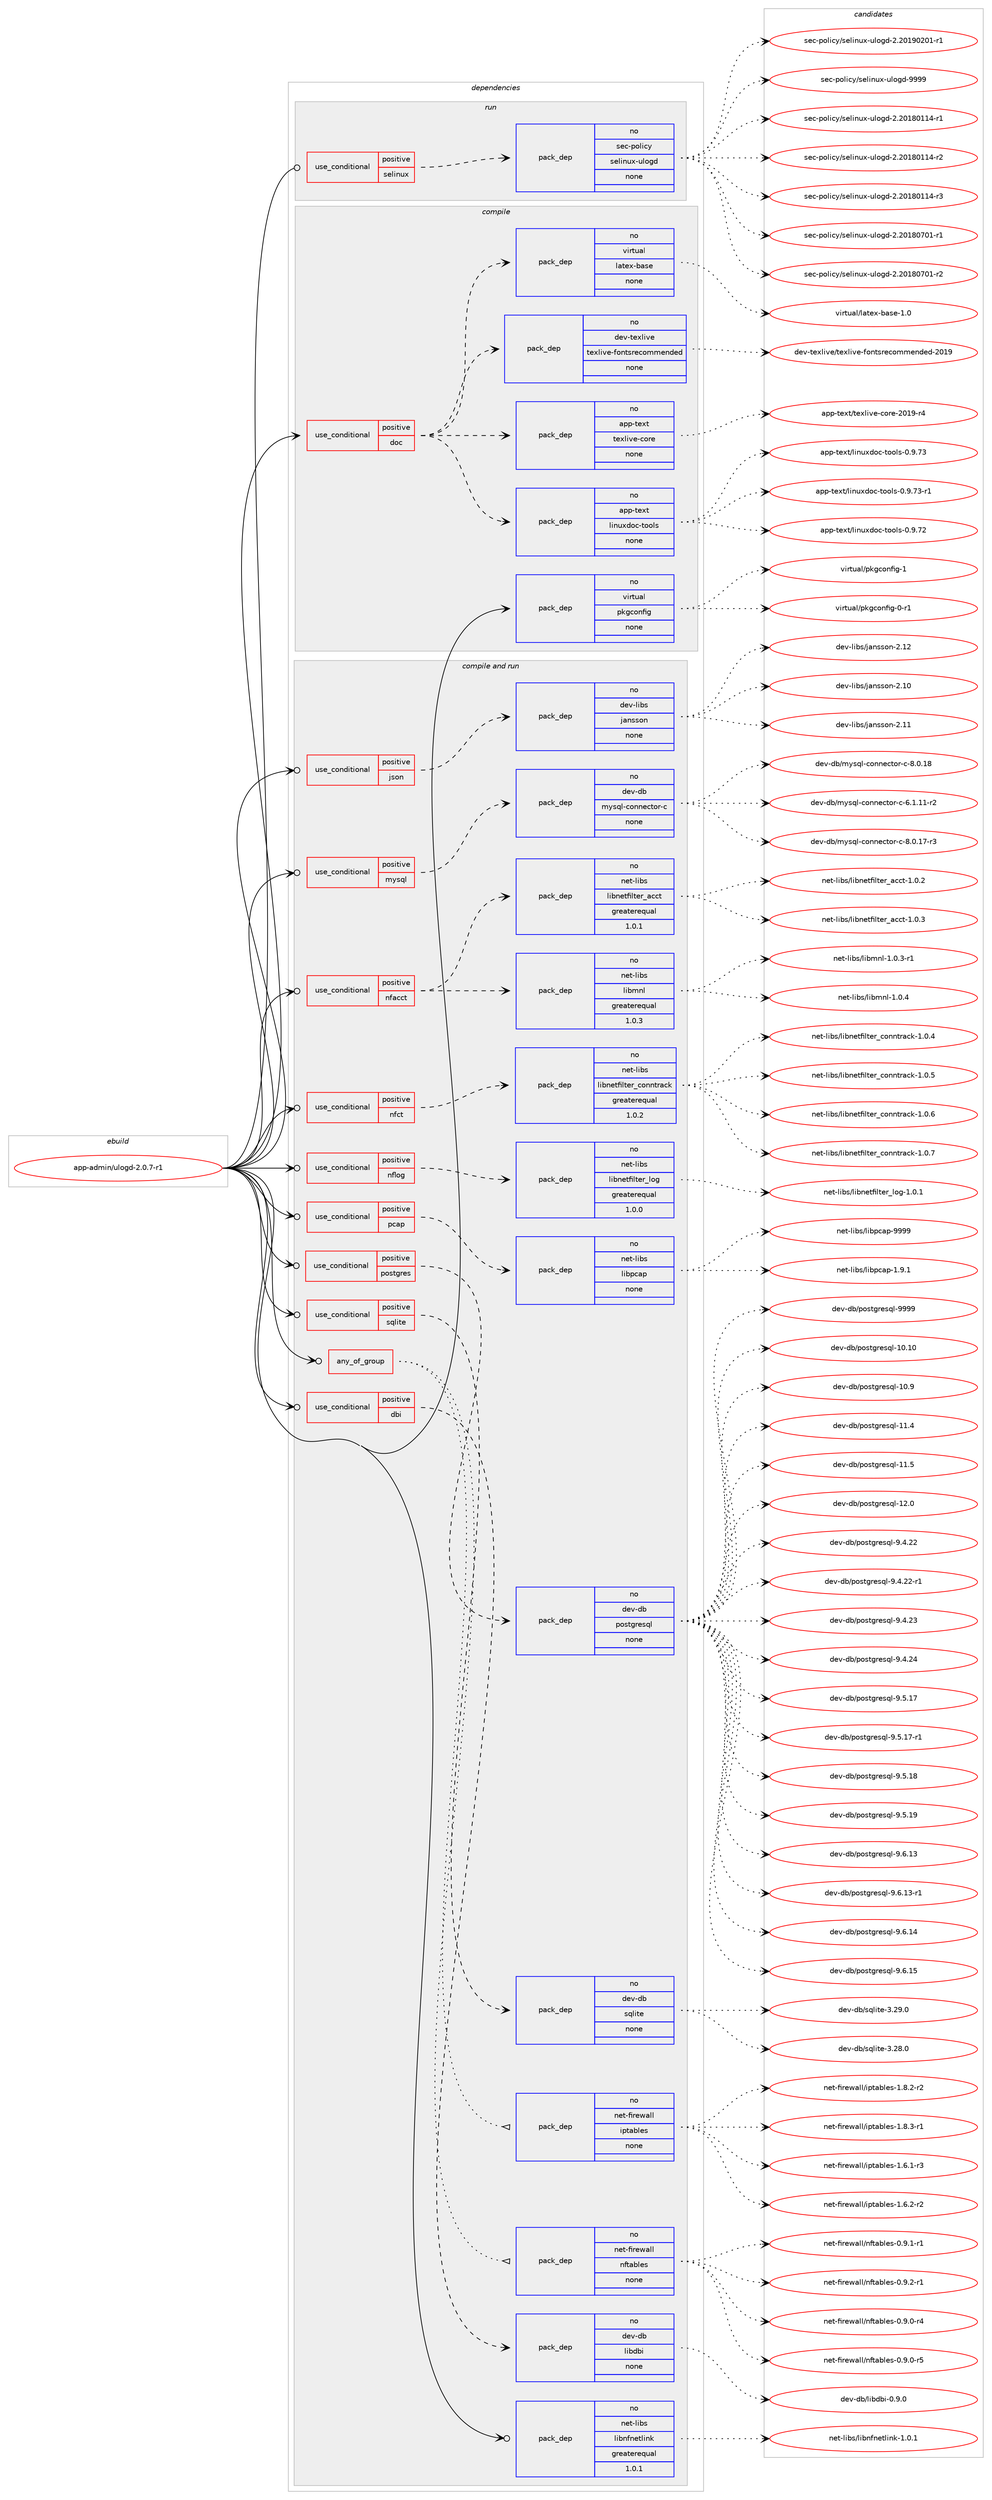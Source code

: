 digraph prolog {

# *************
# Graph options
# *************

newrank=true;
concentrate=true;
compound=true;
graph [rankdir=LR,fontname=Helvetica,fontsize=10,ranksep=1.5];#, ranksep=2.5, nodesep=0.2];
edge  [arrowhead=vee];
node  [fontname=Helvetica,fontsize=10];

# **********
# The ebuild
# **********

subgraph cluster_leftcol {
color=gray;
rank=same;
label=<<i>ebuild</i>>;
id [label="app-admin/ulogd-2.0.7-r1", color=red, width=4, href="../app-admin/ulogd-2.0.7-r1.svg"];
}

# ****************
# The dependencies
# ****************

subgraph cluster_midcol {
color=gray;
label=<<i>dependencies</i>>;
subgraph cluster_compile {
fillcolor="#eeeeee";
style=filled;
label=<<i>compile</i>>;
subgraph cond112450 {
dependency471806 [label=<<TABLE BORDER="0" CELLBORDER="1" CELLSPACING="0" CELLPADDING="4"><TR><TD ROWSPAN="3" CELLPADDING="10">use_conditional</TD></TR><TR><TD>positive</TD></TR><TR><TD>doc</TD></TR></TABLE>>, shape=none, color=red];
subgraph pack350802 {
dependency471807 [label=<<TABLE BORDER="0" CELLBORDER="1" CELLSPACING="0" CELLPADDING="4" WIDTH="220"><TR><TD ROWSPAN="6" CELLPADDING="30">pack_dep</TD></TR><TR><TD WIDTH="110">no</TD></TR><TR><TD>app-text</TD></TR><TR><TD>linuxdoc-tools</TD></TR><TR><TD>none</TD></TR><TR><TD></TD></TR></TABLE>>, shape=none, color=blue];
}
dependency471806:e -> dependency471807:w [weight=20,style="dashed",arrowhead="vee"];
subgraph pack350803 {
dependency471808 [label=<<TABLE BORDER="0" CELLBORDER="1" CELLSPACING="0" CELLPADDING="4" WIDTH="220"><TR><TD ROWSPAN="6" CELLPADDING="30">pack_dep</TD></TR><TR><TD WIDTH="110">no</TD></TR><TR><TD>app-text</TD></TR><TR><TD>texlive-core</TD></TR><TR><TD>none</TD></TR><TR><TD></TD></TR></TABLE>>, shape=none, color=blue];
}
dependency471806:e -> dependency471808:w [weight=20,style="dashed",arrowhead="vee"];
subgraph pack350804 {
dependency471809 [label=<<TABLE BORDER="0" CELLBORDER="1" CELLSPACING="0" CELLPADDING="4" WIDTH="220"><TR><TD ROWSPAN="6" CELLPADDING="30">pack_dep</TD></TR><TR><TD WIDTH="110">no</TD></TR><TR><TD>dev-texlive</TD></TR><TR><TD>texlive-fontsrecommended</TD></TR><TR><TD>none</TD></TR><TR><TD></TD></TR></TABLE>>, shape=none, color=blue];
}
dependency471806:e -> dependency471809:w [weight=20,style="dashed",arrowhead="vee"];
subgraph pack350805 {
dependency471810 [label=<<TABLE BORDER="0" CELLBORDER="1" CELLSPACING="0" CELLPADDING="4" WIDTH="220"><TR><TD ROWSPAN="6" CELLPADDING="30">pack_dep</TD></TR><TR><TD WIDTH="110">no</TD></TR><TR><TD>virtual</TD></TR><TR><TD>latex-base</TD></TR><TR><TD>none</TD></TR><TR><TD></TD></TR></TABLE>>, shape=none, color=blue];
}
dependency471806:e -> dependency471810:w [weight=20,style="dashed",arrowhead="vee"];
}
id:e -> dependency471806:w [weight=20,style="solid",arrowhead="vee"];
subgraph pack350806 {
dependency471811 [label=<<TABLE BORDER="0" CELLBORDER="1" CELLSPACING="0" CELLPADDING="4" WIDTH="220"><TR><TD ROWSPAN="6" CELLPADDING="30">pack_dep</TD></TR><TR><TD WIDTH="110">no</TD></TR><TR><TD>virtual</TD></TR><TR><TD>pkgconfig</TD></TR><TR><TD>none</TD></TR><TR><TD></TD></TR></TABLE>>, shape=none, color=blue];
}
id:e -> dependency471811:w [weight=20,style="solid",arrowhead="vee"];
}
subgraph cluster_compileandrun {
fillcolor="#eeeeee";
style=filled;
label=<<i>compile and run</i>>;
subgraph any8253 {
dependency471812 [label=<<TABLE BORDER="0" CELLBORDER="1" CELLSPACING="0" CELLPADDING="4"><TR><TD CELLPADDING="10">any_of_group</TD></TR></TABLE>>, shape=none, color=red];subgraph pack350807 {
dependency471813 [label=<<TABLE BORDER="0" CELLBORDER="1" CELLSPACING="0" CELLPADDING="4" WIDTH="220"><TR><TD ROWSPAN="6" CELLPADDING="30">pack_dep</TD></TR><TR><TD WIDTH="110">no</TD></TR><TR><TD>net-firewall</TD></TR><TR><TD>iptables</TD></TR><TR><TD>none</TD></TR><TR><TD></TD></TR></TABLE>>, shape=none, color=blue];
}
dependency471812:e -> dependency471813:w [weight=20,style="dotted",arrowhead="oinv"];
subgraph pack350808 {
dependency471814 [label=<<TABLE BORDER="0" CELLBORDER="1" CELLSPACING="0" CELLPADDING="4" WIDTH="220"><TR><TD ROWSPAN="6" CELLPADDING="30">pack_dep</TD></TR><TR><TD WIDTH="110">no</TD></TR><TR><TD>net-firewall</TD></TR><TR><TD>nftables</TD></TR><TR><TD>none</TD></TR><TR><TD></TD></TR></TABLE>>, shape=none, color=blue];
}
dependency471812:e -> dependency471814:w [weight=20,style="dotted",arrowhead="oinv"];
}
id:e -> dependency471812:w [weight=20,style="solid",arrowhead="odotvee"];
subgraph cond112451 {
dependency471815 [label=<<TABLE BORDER="0" CELLBORDER="1" CELLSPACING="0" CELLPADDING="4"><TR><TD ROWSPAN="3" CELLPADDING="10">use_conditional</TD></TR><TR><TD>positive</TD></TR><TR><TD>dbi</TD></TR></TABLE>>, shape=none, color=red];
subgraph pack350809 {
dependency471816 [label=<<TABLE BORDER="0" CELLBORDER="1" CELLSPACING="0" CELLPADDING="4" WIDTH="220"><TR><TD ROWSPAN="6" CELLPADDING="30">pack_dep</TD></TR><TR><TD WIDTH="110">no</TD></TR><TR><TD>dev-db</TD></TR><TR><TD>libdbi</TD></TR><TR><TD>none</TD></TR><TR><TD></TD></TR></TABLE>>, shape=none, color=blue];
}
dependency471815:e -> dependency471816:w [weight=20,style="dashed",arrowhead="vee"];
}
id:e -> dependency471815:w [weight=20,style="solid",arrowhead="odotvee"];
subgraph cond112452 {
dependency471817 [label=<<TABLE BORDER="0" CELLBORDER="1" CELLSPACING="0" CELLPADDING="4"><TR><TD ROWSPAN="3" CELLPADDING="10">use_conditional</TD></TR><TR><TD>positive</TD></TR><TR><TD>json</TD></TR></TABLE>>, shape=none, color=red];
subgraph pack350810 {
dependency471818 [label=<<TABLE BORDER="0" CELLBORDER="1" CELLSPACING="0" CELLPADDING="4" WIDTH="220"><TR><TD ROWSPAN="6" CELLPADDING="30">pack_dep</TD></TR><TR><TD WIDTH="110">no</TD></TR><TR><TD>dev-libs</TD></TR><TR><TD>jansson</TD></TR><TR><TD>none</TD></TR><TR><TD></TD></TR></TABLE>>, shape=none, color=blue];
}
dependency471817:e -> dependency471818:w [weight=20,style="dashed",arrowhead="vee"];
}
id:e -> dependency471817:w [weight=20,style="solid",arrowhead="odotvee"];
subgraph cond112453 {
dependency471819 [label=<<TABLE BORDER="0" CELLBORDER="1" CELLSPACING="0" CELLPADDING="4"><TR><TD ROWSPAN="3" CELLPADDING="10">use_conditional</TD></TR><TR><TD>positive</TD></TR><TR><TD>mysql</TD></TR></TABLE>>, shape=none, color=red];
subgraph pack350811 {
dependency471820 [label=<<TABLE BORDER="0" CELLBORDER="1" CELLSPACING="0" CELLPADDING="4" WIDTH="220"><TR><TD ROWSPAN="6" CELLPADDING="30">pack_dep</TD></TR><TR><TD WIDTH="110">no</TD></TR><TR><TD>dev-db</TD></TR><TR><TD>mysql-connector-c</TD></TR><TR><TD>none</TD></TR><TR><TD></TD></TR></TABLE>>, shape=none, color=blue];
}
dependency471819:e -> dependency471820:w [weight=20,style="dashed",arrowhead="vee"];
}
id:e -> dependency471819:w [weight=20,style="solid",arrowhead="odotvee"];
subgraph cond112454 {
dependency471821 [label=<<TABLE BORDER="0" CELLBORDER="1" CELLSPACING="0" CELLPADDING="4"><TR><TD ROWSPAN="3" CELLPADDING="10">use_conditional</TD></TR><TR><TD>positive</TD></TR><TR><TD>nfacct</TD></TR></TABLE>>, shape=none, color=red];
subgraph pack350812 {
dependency471822 [label=<<TABLE BORDER="0" CELLBORDER="1" CELLSPACING="0" CELLPADDING="4" WIDTH="220"><TR><TD ROWSPAN="6" CELLPADDING="30">pack_dep</TD></TR><TR><TD WIDTH="110">no</TD></TR><TR><TD>net-libs</TD></TR><TR><TD>libmnl</TD></TR><TR><TD>greaterequal</TD></TR><TR><TD>1.0.3</TD></TR></TABLE>>, shape=none, color=blue];
}
dependency471821:e -> dependency471822:w [weight=20,style="dashed",arrowhead="vee"];
subgraph pack350813 {
dependency471823 [label=<<TABLE BORDER="0" CELLBORDER="1" CELLSPACING="0" CELLPADDING="4" WIDTH="220"><TR><TD ROWSPAN="6" CELLPADDING="30">pack_dep</TD></TR><TR><TD WIDTH="110">no</TD></TR><TR><TD>net-libs</TD></TR><TR><TD>libnetfilter_acct</TD></TR><TR><TD>greaterequal</TD></TR><TR><TD>1.0.1</TD></TR></TABLE>>, shape=none, color=blue];
}
dependency471821:e -> dependency471823:w [weight=20,style="dashed",arrowhead="vee"];
}
id:e -> dependency471821:w [weight=20,style="solid",arrowhead="odotvee"];
subgraph cond112455 {
dependency471824 [label=<<TABLE BORDER="0" CELLBORDER="1" CELLSPACING="0" CELLPADDING="4"><TR><TD ROWSPAN="3" CELLPADDING="10">use_conditional</TD></TR><TR><TD>positive</TD></TR><TR><TD>nfct</TD></TR></TABLE>>, shape=none, color=red];
subgraph pack350814 {
dependency471825 [label=<<TABLE BORDER="0" CELLBORDER="1" CELLSPACING="0" CELLPADDING="4" WIDTH="220"><TR><TD ROWSPAN="6" CELLPADDING="30">pack_dep</TD></TR><TR><TD WIDTH="110">no</TD></TR><TR><TD>net-libs</TD></TR><TR><TD>libnetfilter_conntrack</TD></TR><TR><TD>greaterequal</TD></TR><TR><TD>1.0.2</TD></TR></TABLE>>, shape=none, color=blue];
}
dependency471824:e -> dependency471825:w [weight=20,style="dashed",arrowhead="vee"];
}
id:e -> dependency471824:w [weight=20,style="solid",arrowhead="odotvee"];
subgraph cond112456 {
dependency471826 [label=<<TABLE BORDER="0" CELLBORDER="1" CELLSPACING="0" CELLPADDING="4"><TR><TD ROWSPAN="3" CELLPADDING="10">use_conditional</TD></TR><TR><TD>positive</TD></TR><TR><TD>nflog</TD></TR></TABLE>>, shape=none, color=red];
subgraph pack350815 {
dependency471827 [label=<<TABLE BORDER="0" CELLBORDER="1" CELLSPACING="0" CELLPADDING="4" WIDTH="220"><TR><TD ROWSPAN="6" CELLPADDING="30">pack_dep</TD></TR><TR><TD WIDTH="110">no</TD></TR><TR><TD>net-libs</TD></TR><TR><TD>libnetfilter_log</TD></TR><TR><TD>greaterequal</TD></TR><TR><TD>1.0.0</TD></TR></TABLE>>, shape=none, color=blue];
}
dependency471826:e -> dependency471827:w [weight=20,style="dashed",arrowhead="vee"];
}
id:e -> dependency471826:w [weight=20,style="solid",arrowhead="odotvee"];
subgraph cond112457 {
dependency471828 [label=<<TABLE BORDER="0" CELLBORDER="1" CELLSPACING="0" CELLPADDING="4"><TR><TD ROWSPAN="3" CELLPADDING="10">use_conditional</TD></TR><TR><TD>positive</TD></TR><TR><TD>pcap</TD></TR></TABLE>>, shape=none, color=red];
subgraph pack350816 {
dependency471829 [label=<<TABLE BORDER="0" CELLBORDER="1" CELLSPACING="0" CELLPADDING="4" WIDTH="220"><TR><TD ROWSPAN="6" CELLPADDING="30">pack_dep</TD></TR><TR><TD WIDTH="110">no</TD></TR><TR><TD>net-libs</TD></TR><TR><TD>libpcap</TD></TR><TR><TD>none</TD></TR><TR><TD></TD></TR></TABLE>>, shape=none, color=blue];
}
dependency471828:e -> dependency471829:w [weight=20,style="dashed",arrowhead="vee"];
}
id:e -> dependency471828:w [weight=20,style="solid",arrowhead="odotvee"];
subgraph cond112458 {
dependency471830 [label=<<TABLE BORDER="0" CELLBORDER="1" CELLSPACING="0" CELLPADDING="4"><TR><TD ROWSPAN="3" CELLPADDING="10">use_conditional</TD></TR><TR><TD>positive</TD></TR><TR><TD>postgres</TD></TR></TABLE>>, shape=none, color=red];
subgraph pack350817 {
dependency471831 [label=<<TABLE BORDER="0" CELLBORDER="1" CELLSPACING="0" CELLPADDING="4" WIDTH="220"><TR><TD ROWSPAN="6" CELLPADDING="30">pack_dep</TD></TR><TR><TD WIDTH="110">no</TD></TR><TR><TD>dev-db</TD></TR><TR><TD>postgresql</TD></TR><TR><TD>none</TD></TR><TR><TD></TD></TR></TABLE>>, shape=none, color=blue];
}
dependency471830:e -> dependency471831:w [weight=20,style="dashed",arrowhead="vee"];
}
id:e -> dependency471830:w [weight=20,style="solid",arrowhead="odotvee"];
subgraph cond112459 {
dependency471832 [label=<<TABLE BORDER="0" CELLBORDER="1" CELLSPACING="0" CELLPADDING="4"><TR><TD ROWSPAN="3" CELLPADDING="10">use_conditional</TD></TR><TR><TD>positive</TD></TR><TR><TD>sqlite</TD></TR></TABLE>>, shape=none, color=red];
subgraph pack350818 {
dependency471833 [label=<<TABLE BORDER="0" CELLBORDER="1" CELLSPACING="0" CELLPADDING="4" WIDTH="220"><TR><TD ROWSPAN="6" CELLPADDING="30">pack_dep</TD></TR><TR><TD WIDTH="110">no</TD></TR><TR><TD>dev-db</TD></TR><TR><TD>sqlite</TD></TR><TR><TD>none</TD></TR><TR><TD></TD></TR></TABLE>>, shape=none, color=blue];
}
dependency471832:e -> dependency471833:w [weight=20,style="dashed",arrowhead="vee"];
}
id:e -> dependency471832:w [weight=20,style="solid",arrowhead="odotvee"];
subgraph pack350819 {
dependency471834 [label=<<TABLE BORDER="0" CELLBORDER="1" CELLSPACING="0" CELLPADDING="4" WIDTH="220"><TR><TD ROWSPAN="6" CELLPADDING="30">pack_dep</TD></TR><TR><TD WIDTH="110">no</TD></TR><TR><TD>net-libs</TD></TR><TR><TD>libnfnetlink</TD></TR><TR><TD>greaterequal</TD></TR><TR><TD>1.0.1</TD></TR></TABLE>>, shape=none, color=blue];
}
id:e -> dependency471834:w [weight=20,style="solid",arrowhead="odotvee"];
}
subgraph cluster_run {
fillcolor="#eeeeee";
style=filled;
label=<<i>run</i>>;
subgraph cond112460 {
dependency471835 [label=<<TABLE BORDER="0" CELLBORDER="1" CELLSPACING="0" CELLPADDING="4"><TR><TD ROWSPAN="3" CELLPADDING="10">use_conditional</TD></TR><TR><TD>positive</TD></TR><TR><TD>selinux</TD></TR></TABLE>>, shape=none, color=red];
subgraph pack350820 {
dependency471836 [label=<<TABLE BORDER="0" CELLBORDER="1" CELLSPACING="0" CELLPADDING="4" WIDTH="220"><TR><TD ROWSPAN="6" CELLPADDING="30">pack_dep</TD></TR><TR><TD WIDTH="110">no</TD></TR><TR><TD>sec-policy</TD></TR><TR><TD>selinux-ulogd</TD></TR><TR><TD>none</TD></TR><TR><TD></TD></TR></TABLE>>, shape=none, color=blue];
}
dependency471835:e -> dependency471836:w [weight=20,style="dashed",arrowhead="vee"];
}
id:e -> dependency471835:w [weight=20,style="solid",arrowhead="odot"];
}
}

# **************
# The candidates
# **************

subgraph cluster_choices {
rank=same;
color=gray;
label=<<i>candidates</i>>;

subgraph choice350802 {
color=black;
nodesep=1;
choice971121124511610112011647108105110117120100111994511611111110811545484657465550 [label="app-text/linuxdoc-tools-0.9.72", color=red, width=4,href="../app-text/linuxdoc-tools-0.9.72.svg"];
choice971121124511610112011647108105110117120100111994511611111110811545484657465551 [label="app-text/linuxdoc-tools-0.9.73", color=red, width=4,href="../app-text/linuxdoc-tools-0.9.73.svg"];
choice9711211245116101120116471081051101171201001119945116111111108115454846574655514511449 [label="app-text/linuxdoc-tools-0.9.73-r1", color=red, width=4,href="../app-text/linuxdoc-tools-0.9.73-r1.svg"];
dependency471807:e -> choice971121124511610112011647108105110117120100111994511611111110811545484657465550:w [style=dotted,weight="100"];
dependency471807:e -> choice971121124511610112011647108105110117120100111994511611111110811545484657465551:w [style=dotted,weight="100"];
dependency471807:e -> choice9711211245116101120116471081051101171201001119945116111111108115454846574655514511449:w [style=dotted,weight="100"];
}
subgraph choice350803 {
color=black;
nodesep=1;
choice971121124511610112011647116101120108105118101459911111410145504849574511452 [label="app-text/texlive-core-2019-r4", color=red, width=4,href="../app-text/texlive-core-2019-r4.svg"];
dependency471808:e -> choice971121124511610112011647116101120108105118101459911111410145504849574511452:w [style=dotted,weight="100"];
}
subgraph choice350804 {
color=black;
nodesep=1;
choice100101118451161011201081051181014711610112010810511810145102111110116115114101991111091091011101001011004550484957 [label="dev-texlive/texlive-fontsrecommended-2019", color=red, width=4,href="../dev-texlive/texlive-fontsrecommended-2019.svg"];
dependency471809:e -> choice100101118451161011201081051181014711610112010810511810145102111110116115114101991111091091011101001011004550484957:w [style=dotted,weight="100"];
}
subgraph choice350805 {
color=black;
nodesep=1;
choice11810511411611797108471089711610112045989711510145494648 [label="virtual/latex-base-1.0", color=red, width=4,href="../virtual/latex-base-1.0.svg"];
dependency471810:e -> choice11810511411611797108471089711610112045989711510145494648:w [style=dotted,weight="100"];
}
subgraph choice350806 {
color=black;
nodesep=1;
choice11810511411611797108471121071039911111010210510345484511449 [label="virtual/pkgconfig-0-r1", color=red, width=4,href="../virtual/pkgconfig-0-r1.svg"];
choice1181051141161179710847112107103991111101021051034549 [label="virtual/pkgconfig-1", color=red, width=4,href="../virtual/pkgconfig-1.svg"];
dependency471811:e -> choice11810511411611797108471121071039911111010210510345484511449:w [style=dotted,weight="100"];
dependency471811:e -> choice1181051141161179710847112107103991111101021051034549:w [style=dotted,weight="100"];
}
subgraph choice350807 {
color=black;
nodesep=1;
choice11010111645102105114101119971081084710511211697981081011154549465446494511451 [label="net-firewall/iptables-1.6.1-r3", color=red, width=4,href="../net-firewall/iptables-1.6.1-r3.svg"];
choice11010111645102105114101119971081084710511211697981081011154549465446504511450 [label="net-firewall/iptables-1.6.2-r2", color=red, width=4,href="../net-firewall/iptables-1.6.2-r2.svg"];
choice11010111645102105114101119971081084710511211697981081011154549465646504511450 [label="net-firewall/iptables-1.8.2-r2", color=red, width=4,href="../net-firewall/iptables-1.8.2-r2.svg"];
choice11010111645102105114101119971081084710511211697981081011154549465646514511449 [label="net-firewall/iptables-1.8.3-r1", color=red, width=4,href="../net-firewall/iptables-1.8.3-r1.svg"];
dependency471813:e -> choice11010111645102105114101119971081084710511211697981081011154549465446494511451:w [style=dotted,weight="100"];
dependency471813:e -> choice11010111645102105114101119971081084710511211697981081011154549465446504511450:w [style=dotted,weight="100"];
dependency471813:e -> choice11010111645102105114101119971081084710511211697981081011154549465646504511450:w [style=dotted,weight="100"];
dependency471813:e -> choice11010111645102105114101119971081084710511211697981081011154549465646514511449:w [style=dotted,weight="100"];
}
subgraph choice350808 {
color=black;
nodesep=1;
choice11010111645102105114101119971081084711010211697981081011154548465746484511452 [label="net-firewall/nftables-0.9.0-r4", color=red, width=4,href="../net-firewall/nftables-0.9.0-r4.svg"];
choice11010111645102105114101119971081084711010211697981081011154548465746484511453 [label="net-firewall/nftables-0.9.0-r5", color=red, width=4,href="../net-firewall/nftables-0.9.0-r5.svg"];
choice11010111645102105114101119971081084711010211697981081011154548465746494511449 [label="net-firewall/nftables-0.9.1-r1", color=red, width=4,href="../net-firewall/nftables-0.9.1-r1.svg"];
choice11010111645102105114101119971081084711010211697981081011154548465746504511449 [label="net-firewall/nftables-0.9.2-r1", color=red, width=4,href="../net-firewall/nftables-0.9.2-r1.svg"];
dependency471814:e -> choice11010111645102105114101119971081084711010211697981081011154548465746484511452:w [style=dotted,weight="100"];
dependency471814:e -> choice11010111645102105114101119971081084711010211697981081011154548465746484511453:w [style=dotted,weight="100"];
dependency471814:e -> choice11010111645102105114101119971081084711010211697981081011154548465746494511449:w [style=dotted,weight="100"];
dependency471814:e -> choice11010111645102105114101119971081084711010211697981081011154548465746504511449:w [style=dotted,weight="100"];
}
subgraph choice350809 {
color=black;
nodesep=1;
choice1001011184510098471081059810098105454846574648 [label="dev-db/libdbi-0.9.0", color=red, width=4,href="../dev-db/libdbi-0.9.0.svg"];
dependency471816:e -> choice1001011184510098471081059810098105454846574648:w [style=dotted,weight="100"];
}
subgraph choice350810 {
color=black;
nodesep=1;
choice100101118451081059811547106971101151151111104550464948 [label="dev-libs/jansson-2.10", color=red, width=4,href="../dev-libs/jansson-2.10.svg"];
choice100101118451081059811547106971101151151111104550464949 [label="dev-libs/jansson-2.11", color=red, width=4,href="../dev-libs/jansson-2.11.svg"];
choice100101118451081059811547106971101151151111104550464950 [label="dev-libs/jansson-2.12", color=red, width=4,href="../dev-libs/jansson-2.12.svg"];
dependency471818:e -> choice100101118451081059811547106971101151151111104550464948:w [style=dotted,weight="100"];
dependency471818:e -> choice100101118451081059811547106971101151151111104550464949:w [style=dotted,weight="100"];
dependency471818:e -> choice100101118451081059811547106971101151151111104550464950:w [style=dotted,weight="100"];
}
subgraph choice350811 {
color=black;
nodesep=1;
choice1001011184510098471091211151131084599111110110101991161111144599455446494649494511450 [label="dev-db/mysql-connector-c-6.1.11-r2", color=red, width=4,href="../dev-db/mysql-connector-c-6.1.11-r2.svg"];
choice1001011184510098471091211151131084599111110110101991161111144599455646484649554511451 [label="dev-db/mysql-connector-c-8.0.17-r3", color=red, width=4,href="../dev-db/mysql-connector-c-8.0.17-r3.svg"];
choice100101118451009847109121115113108459911111011010199116111114459945564648464956 [label="dev-db/mysql-connector-c-8.0.18", color=red, width=4,href="../dev-db/mysql-connector-c-8.0.18.svg"];
dependency471820:e -> choice1001011184510098471091211151131084599111110110101991161111144599455446494649494511450:w [style=dotted,weight="100"];
dependency471820:e -> choice1001011184510098471091211151131084599111110110101991161111144599455646484649554511451:w [style=dotted,weight="100"];
dependency471820:e -> choice100101118451009847109121115113108459911111011010199116111114459945564648464956:w [style=dotted,weight="100"];
}
subgraph choice350812 {
color=black;
nodesep=1;
choice110101116451081059811547108105981091101084549464846514511449 [label="net-libs/libmnl-1.0.3-r1", color=red, width=4,href="../net-libs/libmnl-1.0.3-r1.svg"];
choice11010111645108105981154710810598109110108454946484652 [label="net-libs/libmnl-1.0.4", color=red, width=4,href="../net-libs/libmnl-1.0.4.svg"];
dependency471822:e -> choice110101116451081059811547108105981091101084549464846514511449:w [style=dotted,weight="100"];
dependency471822:e -> choice11010111645108105981154710810598109110108454946484652:w [style=dotted,weight="100"];
}
subgraph choice350813 {
color=black;
nodesep=1;
choice1101011164510810598115471081059811010111610210510811610111495979999116454946484650 [label="net-libs/libnetfilter_acct-1.0.2", color=red, width=4,href="../net-libs/libnetfilter_acct-1.0.2.svg"];
choice1101011164510810598115471081059811010111610210510811610111495979999116454946484651 [label="net-libs/libnetfilter_acct-1.0.3", color=red, width=4,href="../net-libs/libnetfilter_acct-1.0.3.svg"];
dependency471823:e -> choice1101011164510810598115471081059811010111610210510811610111495979999116454946484650:w [style=dotted,weight="100"];
dependency471823:e -> choice1101011164510810598115471081059811010111610210510811610111495979999116454946484651:w [style=dotted,weight="100"];
}
subgraph choice350814 {
color=black;
nodesep=1;
choice1101011164510810598115471081059811010111610210510811610111495991111101101161149799107454946484652 [label="net-libs/libnetfilter_conntrack-1.0.4", color=red, width=4,href="../net-libs/libnetfilter_conntrack-1.0.4.svg"];
choice1101011164510810598115471081059811010111610210510811610111495991111101101161149799107454946484653 [label="net-libs/libnetfilter_conntrack-1.0.5", color=red, width=4,href="../net-libs/libnetfilter_conntrack-1.0.5.svg"];
choice1101011164510810598115471081059811010111610210510811610111495991111101101161149799107454946484654 [label="net-libs/libnetfilter_conntrack-1.0.6", color=red, width=4,href="../net-libs/libnetfilter_conntrack-1.0.6.svg"];
choice1101011164510810598115471081059811010111610210510811610111495991111101101161149799107454946484655 [label="net-libs/libnetfilter_conntrack-1.0.7", color=red, width=4,href="../net-libs/libnetfilter_conntrack-1.0.7.svg"];
dependency471825:e -> choice1101011164510810598115471081059811010111610210510811610111495991111101101161149799107454946484652:w [style=dotted,weight="100"];
dependency471825:e -> choice1101011164510810598115471081059811010111610210510811610111495991111101101161149799107454946484653:w [style=dotted,weight="100"];
dependency471825:e -> choice1101011164510810598115471081059811010111610210510811610111495991111101101161149799107454946484654:w [style=dotted,weight="100"];
dependency471825:e -> choice1101011164510810598115471081059811010111610210510811610111495991111101101161149799107454946484655:w [style=dotted,weight="100"];
}
subgraph choice350815 {
color=black;
nodesep=1;
choice1101011164510810598115471081059811010111610210510811610111495108111103454946484649 [label="net-libs/libnetfilter_log-1.0.1", color=red, width=4,href="../net-libs/libnetfilter_log-1.0.1.svg"];
dependency471827:e -> choice1101011164510810598115471081059811010111610210510811610111495108111103454946484649:w [style=dotted,weight="100"];
}
subgraph choice350816 {
color=black;
nodesep=1;
choice110101116451081059811547108105981129997112454946574649 [label="net-libs/libpcap-1.9.1", color=red, width=4,href="../net-libs/libpcap-1.9.1.svg"];
choice1101011164510810598115471081059811299971124557575757 [label="net-libs/libpcap-9999", color=red, width=4,href="../net-libs/libpcap-9999.svg"];
dependency471829:e -> choice110101116451081059811547108105981129997112454946574649:w [style=dotted,weight="100"];
dependency471829:e -> choice1101011164510810598115471081059811299971124557575757:w [style=dotted,weight="100"];
}
subgraph choice350817 {
color=black;
nodesep=1;
choice100101118451009847112111115116103114101115113108454948464948 [label="dev-db/postgresql-10.10", color=red, width=4,href="../dev-db/postgresql-10.10.svg"];
choice1001011184510098471121111151161031141011151131084549484657 [label="dev-db/postgresql-10.9", color=red, width=4,href="../dev-db/postgresql-10.9.svg"];
choice1001011184510098471121111151161031141011151131084549494652 [label="dev-db/postgresql-11.4", color=red, width=4,href="../dev-db/postgresql-11.4.svg"];
choice1001011184510098471121111151161031141011151131084549494653 [label="dev-db/postgresql-11.5", color=red, width=4,href="../dev-db/postgresql-11.5.svg"];
choice1001011184510098471121111151161031141011151131084549504648 [label="dev-db/postgresql-12.0", color=red, width=4,href="../dev-db/postgresql-12.0.svg"];
choice10010111845100984711211111511610311410111511310845574652465050 [label="dev-db/postgresql-9.4.22", color=red, width=4,href="../dev-db/postgresql-9.4.22.svg"];
choice100101118451009847112111115116103114101115113108455746524650504511449 [label="dev-db/postgresql-9.4.22-r1", color=red, width=4,href="../dev-db/postgresql-9.4.22-r1.svg"];
choice10010111845100984711211111511610311410111511310845574652465051 [label="dev-db/postgresql-9.4.23", color=red, width=4,href="../dev-db/postgresql-9.4.23.svg"];
choice10010111845100984711211111511610311410111511310845574652465052 [label="dev-db/postgresql-9.4.24", color=red, width=4,href="../dev-db/postgresql-9.4.24.svg"];
choice10010111845100984711211111511610311410111511310845574653464955 [label="dev-db/postgresql-9.5.17", color=red, width=4,href="../dev-db/postgresql-9.5.17.svg"];
choice100101118451009847112111115116103114101115113108455746534649554511449 [label="dev-db/postgresql-9.5.17-r1", color=red, width=4,href="../dev-db/postgresql-9.5.17-r1.svg"];
choice10010111845100984711211111511610311410111511310845574653464956 [label="dev-db/postgresql-9.5.18", color=red, width=4,href="../dev-db/postgresql-9.5.18.svg"];
choice10010111845100984711211111511610311410111511310845574653464957 [label="dev-db/postgresql-9.5.19", color=red, width=4,href="../dev-db/postgresql-9.5.19.svg"];
choice10010111845100984711211111511610311410111511310845574654464951 [label="dev-db/postgresql-9.6.13", color=red, width=4,href="../dev-db/postgresql-9.6.13.svg"];
choice100101118451009847112111115116103114101115113108455746544649514511449 [label="dev-db/postgresql-9.6.13-r1", color=red, width=4,href="../dev-db/postgresql-9.6.13-r1.svg"];
choice10010111845100984711211111511610311410111511310845574654464952 [label="dev-db/postgresql-9.6.14", color=red, width=4,href="../dev-db/postgresql-9.6.14.svg"];
choice10010111845100984711211111511610311410111511310845574654464953 [label="dev-db/postgresql-9.6.15", color=red, width=4,href="../dev-db/postgresql-9.6.15.svg"];
choice1001011184510098471121111151161031141011151131084557575757 [label="dev-db/postgresql-9999", color=red, width=4,href="../dev-db/postgresql-9999.svg"];
dependency471831:e -> choice100101118451009847112111115116103114101115113108454948464948:w [style=dotted,weight="100"];
dependency471831:e -> choice1001011184510098471121111151161031141011151131084549484657:w [style=dotted,weight="100"];
dependency471831:e -> choice1001011184510098471121111151161031141011151131084549494652:w [style=dotted,weight="100"];
dependency471831:e -> choice1001011184510098471121111151161031141011151131084549494653:w [style=dotted,weight="100"];
dependency471831:e -> choice1001011184510098471121111151161031141011151131084549504648:w [style=dotted,weight="100"];
dependency471831:e -> choice10010111845100984711211111511610311410111511310845574652465050:w [style=dotted,weight="100"];
dependency471831:e -> choice100101118451009847112111115116103114101115113108455746524650504511449:w [style=dotted,weight="100"];
dependency471831:e -> choice10010111845100984711211111511610311410111511310845574652465051:w [style=dotted,weight="100"];
dependency471831:e -> choice10010111845100984711211111511610311410111511310845574652465052:w [style=dotted,weight="100"];
dependency471831:e -> choice10010111845100984711211111511610311410111511310845574653464955:w [style=dotted,weight="100"];
dependency471831:e -> choice100101118451009847112111115116103114101115113108455746534649554511449:w [style=dotted,weight="100"];
dependency471831:e -> choice10010111845100984711211111511610311410111511310845574653464956:w [style=dotted,weight="100"];
dependency471831:e -> choice10010111845100984711211111511610311410111511310845574653464957:w [style=dotted,weight="100"];
dependency471831:e -> choice10010111845100984711211111511610311410111511310845574654464951:w [style=dotted,weight="100"];
dependency471831:e -> choice100101118451009847112111115116103114101115113108455746544649514511449:w [style=dotted,weight="100"];
dependency471831:e -> choice10010111845100984711211111511610311410111511310845574654464952:w [style=dotted,weight="100"];
dependency471831:e -> choice10010111845100984711211111511610311410111511310845574654464953:w [style=dotted,weight="100"];
dependency471831:e -> choice1001011184510098471121111151161031141011151131084557575757:w [style=dotted,weight="100"];
}
subgraph choice350818 {
color=black;
nodesep=1;
choice10010111845100984711511310810511610145514650564648 [label="dev-db/sqlite-3.28.0", color=red, width=4,href="../dev-db/sqlite-3.28.0.svg"];
choice10010111845100984711511310810511610145514650574648 [label="dev-db/sqlite-3.29.0", color=red, width=4,href="../dev-db/sqlite-3.29.0.svg"];
dependency471833:e -> choice10010111845100984711511310810511610145514650564648:w [style=dotted,weight="100"];
dependency471833:e -> choice10010111845100984711511310810511610145514650574648:w [style=dotted,weight="100"];
}
subgraph choice350819 {
color=black;
nodesep=1;
choice11010111645108105981154710810598110102110101116108105110107454946484649 [label="net-libs/libnfnetlink-1.0.1", color=red, width=4,href="../net-libs/libnfnetlink-1.0.1.svg"];
dependency471834:e -> choice11010111645108105981154710810598110102110101116108105110107454946484649:w [style=dotted,weight="100"];
}
subgraph choice350820 {
color=black;
nodesep=1;
choice115101994511211110810599121471151011081051101171204511710811110310045504650484956484949524511449 [label="sec-policy/selinux-ulogd-2.20180114-r1", color=red, width=4,href="../sec-policy/selinux-ulogd-2.20180114-r1.svg"];
choice115101994511211110810599121471151011081051101171204511710811110310045504650484956484949524511450 [label="sec-policy/selinux-ulogd-2.20180114-r2", color=red, width=4,href="../sec-policy/selinux-ulogd-2.20180114-r2.svg"];
choice115101994511211110810599121471151011081051101171204511710811110310045504650484956484949524511451 [label="sec-policy/selinux-ulogd-2.20180114-r3", color=red, width=4,href="../sec-policy/selinux-ulogd-2.20180114-r3.svg"];
choice115101994511211110810599121471151011081051101171204511710811110310045504650484956485548494511449 [label="sec-policy/selinux-ulogd-2.20180701-r1", color=red, width=4,href="../sec-policy/selinux-ulogd-2.20180701-r1.svg"];
choice115101994511211110810599121471151011081051101171204511710811110310045504650484956485548494511450 [label="sec-policy/selinux-ulogd-2.20180701-r2", color=red, width=4,href="../sec-policy/selinux-ulogd-2.20180701-r2.svg"];
choice115101994511211110810599121471151011081051101171204511710811110310045504650484957485048494511449 [label="sec-policy/selinux-ulogd-2.20190201-r1", color=red, width=4,href="../sec-policy/selinux-ulogd-2.20190201-r1.svg"];
choice11510199451121111081059912147115101108105110117120451171081111031004557575757 [label="sec-policy/selinux-ulogd-9999", color=red, width=4,href="../sec-policy/selinux-ulogd-9999.svg"];
dependency471836:e -> choice115101994511211110810599121471151011081051101171204511710811110310045504650484956484949524511449:w [style=dotted,weight="100"];
dependency471836:e -> choice115101994511211110810599121471151011081051101171204511710811110310045504650484956484949524511450:w [style=dotted,weight="100"];
dependency471836:e -> choice115101994511211110810599121471151011081051101171204511710811110310045504650484956484949524511451:w [style=dotted,weight="100"];
dependency471836:e -> choice115101994511211110810599121471151011081051101171204511710811110310045504650484956485548494511449:w [style=dotted,weight="100"];
dependency471836:e -> choice115101994511211110810599121471151011081051101171204511710811110310045504650484956485548494511450:w [style=dotted,weight="100"];
dependency471836:e -> choice115101994511211110810599121471151011081051101171204511710811110310045504650484957485048494511449:w [style=dotted,weight="100"];
dependency471836:e -> choice11510199451121111081059912147115101108105110117120451171081111031004557575757:w [style=dotted,weight="100"];
}
}

}
